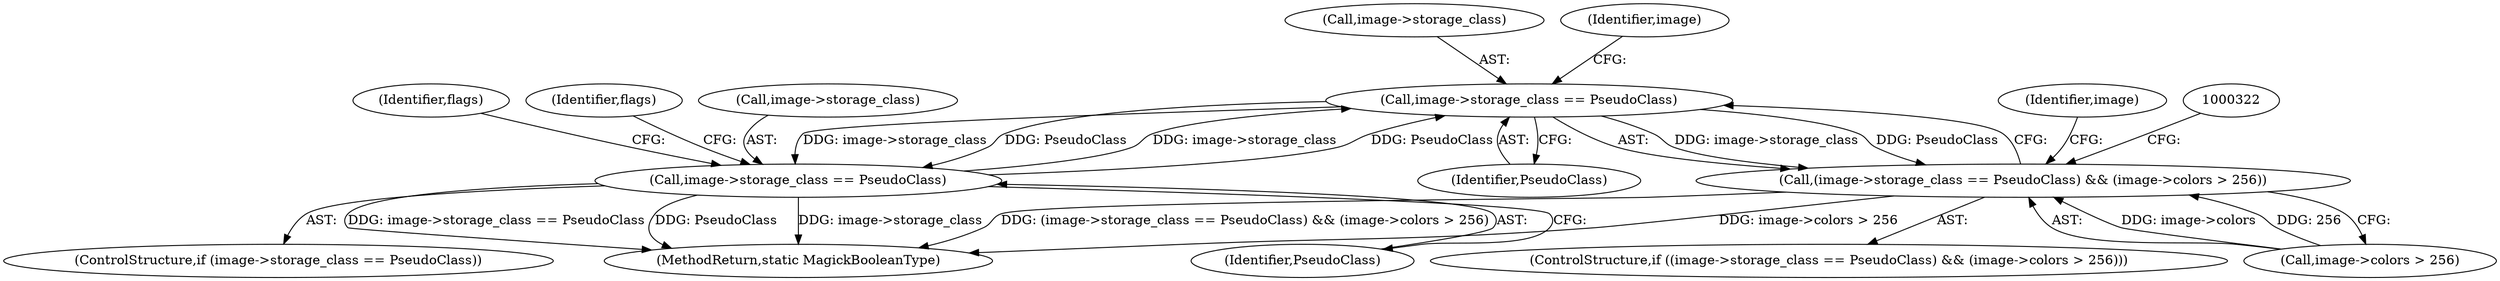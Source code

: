 digraph "0_ImageMagick_db1ffb6cf44bcfe5c4d5fcf9d9109ded5617387f_0@pointer" {
"1000311" [label="(Call,image->storage_class == PseudoClass)"];
"1000327" [label="(Call,image->storage_class == PseudoClass)"];
"1000311" [label="(Call,image->storage_class == PseudoClass)"];
"1000310" [label="(Call,(image->storage_class == PseudoClass) && (image->colors > 256))"];
"1000327" [label="(Call,image->storage_class == PseudoClass)"];
"1000312" [label="(Call,image->storage_class)"];
"1000328" [label="(Call,image->storage_class)"];
"1000326" [label="(ControlStructure,if (image->storage_class == PseudoClass))"];
"1001452" [label="(MethodReturn,static MagickBooleanType)"];
"1000333" [label="(Identifier,flags)"];
"1000316" [label="(Call,image->colors > 256)"];
"1000310" [label="(Call,(image->storage_class == PseudoClass) && (image->colors > 256))"];
"1000315" [label="(Identifier,PseudoClass)"];
"1000309" [label="(ControlStructure,if ((image->storage_class == PseudoClass) && (image->colors > 256)))"];
"1000331" [label="(Identifier,PseudoClass)"];
"1000337" [label="(Identifier,flags)"];
"1000329" [label="(Identifier,image)"];
"1000318" [label="(Identifier,image)"];
"1000311" [label="(Call,image->storage_class == PseudoClass)"];
"1000311" -> "1000310"  [label="AST: "];
"1000311" -> "1000315"  [label="CFG: "];
"1000312" -> "1000311"  [label="AST: "];
"1000315" -> "1000311"  [label="AST: "];
"1000318" -> "1000311"  [label="CFG: "];
"1000310" -> "1000311"  [label="CFG: "];
"1000311" -> "1000310"  [label="DDG: image->storage_class"];
"1000311" -> "1000310"  [label="DDG: PseudoClass"];
"1000327" -> "1000311"  [label="DDG: image->storage_class"];
"1000327" -> "1000311"  [label="DDG: PseudoClass"];
"1000311" -> "1000327"  [label="DDG: image->storage_class"];
"1000311" -> "1000327"  [label="DDG: PseudoClass"];
"1000327" -> "1000326"  [label="AST: "];
"1000327" -> "1000331"  [label="CFG: "];
"1000328" -> "1000327"  [label="AST: "];
"1000331" -> "1000327"  [label="AST: "];
"1000333" -> "1000327"  [label="CFG: "];
"1000337" -> "1000327"  [label="CFG: "];
"1000327" -> "1001452"  [label="DDG: PseudoClass"];
"1000327" -> "1001452"  [label="DDG: image->storage_class"];
"1000327" -> "1001452"  [label="DDG: image->storage_class == PseudoClass"];
"1000310" -> "1000309"  [label="AST: "];
"1000310" -> "1000316"  [label="CFG: "];
"1000316" -> "1000310"  [label="AST: "];
"1000322" -> "1000310"  [label="CFG: "];
"1000329" -> "1000310"  [label="CFG: "];
"1000310" -> "1001452"  [label="DDG: (image->storage_class == PseudoClass) && (image->colors > 256)"];
"1000310" -> "1001452"  [label="DDG: image->colors > 256"];
"1000316" -> "1000310"  [label="DDG: image->colors"];
"1000316" -> "1000310"  [label="DDG: 256"];
}
